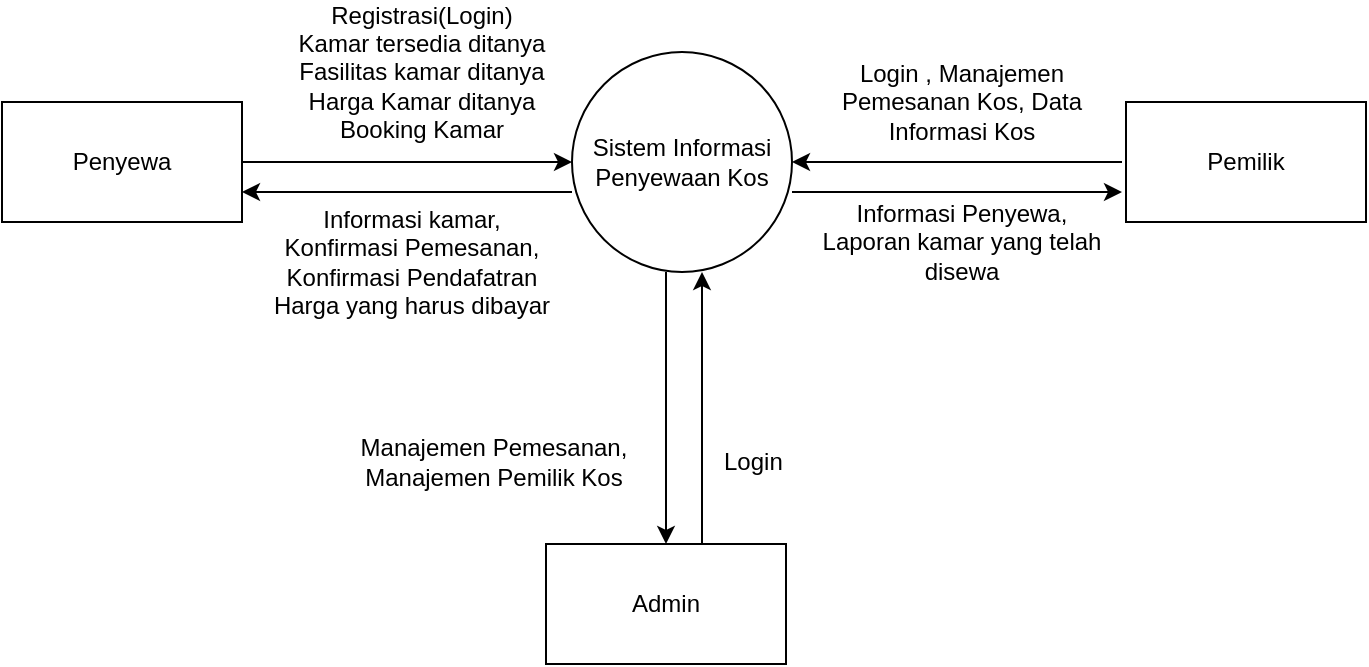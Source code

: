 <mxfile version="15.8.0" type="github"><diagram id="1oLd_nDnCgmFbDjfjI7a" name="Page-1"><mxGraphModel dx="1080" dy="393" grid="1" gridSize="10" guides="1" tooltips="1" connect="1" arrows="1" fold="1" page="1" pageScale="1" pageWidth="850" pageHeight="1100" math="0" shadow="0"><root><mxCell id="0"/><mxCell id="1" parent="0"/><mxCell id="NlFB-RgkEYWLbJ5G8Tq_-6" style="edgeStyle=orthogonalEdgeStyle;rounded=0;orthogonalLoop=1;jettySize=auto;html=1;" edge="1" parent="1"><mxGeometry relative="1" as="geometry"><mxPoint x="365" y="210" as="sourcePoint"/><mxPoint x="200" y="210" as="targetPoint"/></mxGeometry></mxCell><mxCell id="NlFB-RgkEYWLbJ5G8Tq_-16" style="edgeStyle=orthogonalEdgeStyle;rounded=0;orthogonalLoop=1;jettySize=auto;html=1;entryX=0.5;entryY=0;entryDx=0;entryDy=0;" edge="1" parent="1" target="NlFB-RgkEYWLbJ5G8Tq_-14"><mxGeometry relative="1" as="geometry"><mxPoint x="412" y="250" as="sourcePoint"/><mxPoint x="412" y="360" as="targetPoint"/><Array as="points"><mxPoint x="412" y="380"/></Array></mxGeometry></mxCell><mxCell id="NlFB-RgkEYWLbJ5G8Tq_-1" value="Sistem Informasi Penyewaan Kos" style="ellipse;whiteSpace=wrap;html=1;aspect=fixed;" vertex="1" parent="1"><mxGeometry x="365" y="140" width="110" height="110" as="geometry"/></mxCell><mxCell id="NlFB-RgkEYWLbJ5G8Tq_-5" style="edgeStyle=orthogonalEdgeStyle;rounded=0;orthogonalLoop=1;jettySize=auto;html=1;entryX=0;entryY=0.5;entryDx=0;entryDy=0;" edge="1" parent="1" source="NlFB-RgkEYWLbJ5G8Tq_-3" target="NlFB-RgkEYWLbJ5G8Tq_-1"><mxGeometry relative="1" as="geometry"/></mxCell><mxCell id="NlFB-RgkEYWLbJ5G8Tq_-3" value="Penyewa" style="rounded=0;whiteSpace=wrap;html=1;" vertex="1" parent="1"><mxGeometry x="80" y="165" width="120" height="60" as="geometry"/></mxCell><mxCell id="NlFB-RgkEYWLbJ5G8Tq_-4" value="Pemilik" style="rounded=0;whiteSpace=wrap;html=1;" vertex="1" parent="1"><mxGeometry x="642" y="165" width="120" height="60" as="geometry"/></mxCell><mxCell id="NlFB-RgkEYWLbJ5G8Tq_-7" style="edgeStyle=orthogonalEdgeStyle;rounded=0;orthogonalLoop=1;jettySize=auto;html=1;entryX=0;entryY=0.5;entryDx=0;entryDy=0;" edge="1" parent="1"><mxGeometry relative="1" as="geometry"><mxPoint x="475" y="210" as="sourcePoint"/><mxPoint x="640" y="210" as="targetPoint"/></mxGeometry></mxCell><mxCell id="NlFB-RgkEYWLbJ5G8Tq_-8" style="edgeStyle=orthogonalEdgeStyle;rounded=0;orthogonalLoop=1;jettySize=auto;html=1;" edge="1" parent="1"><mxGeometry relative="1" as="geometry"><mxPoint x="640" y="195" as="sourcePoint"/><mxPoint x="475" y="195" as="targetPoint"/></mxGeometry></mxCell><mxCell id="NlFB-RgkEYWLbJ5G8Tq_-9" value="Registrasi(Login)&lt;br&gt;Kamar tersedia ditanya&lt;br&gt;Fasilitas kamar ditanya&lt;br&gt;Harga Kamar ditanya&lt;br&gt;Booking Kamar" style="text;html=1;strokeColor=none;fillColor=none;align=center;verticalAlign=middle;whiteSpace=wrap;rounded=0;" vertex="1" parent="1"><mxGeometry x="210" y="135" width="160" height="30" as="geometry"/></mxCell><mxCell id="NlFB-RgkEYWLbJ5G8Tq_-10" value="Informasi Penyewa, &lt;br&gt;Laporan kamar yang telah disewa" style="text;html=1;strokeColor=none;fillColor=none;align=center;verticalAlign=middle;whiteSpace=wrap;rounded=0;" vertex="1" parent="1"><mxGeometry x="475" y="220" width="170" height="30" as="geometry"/></mxCell><mxCell id="NlFB-RgkEYWLbJ5G8Tq_-12" value="Login , Manajemen Pemesanan Kos, Data Informasi Kos" style="text;html=1;strokeColor=none;fillColor=none;align=center;verticalAlign=middle;whiteSpace=wrap;rounded=0;" vertex="1" parent="1"><mxGeometry x="475" y="150" width="170" height="30" as="geometry"/></mxCell><mxCell id="NlFB-RgkEYWLbJ5G8Tq_-13" value="Informasi kamar,&lt;br&gt;Konfirmasi Pemesanan,&lt;br&gt;Konfirmasi Pendafatran&lt;br&gt;Harga yang harus dibayar" style="text;html=1;strokeColor=none;fillColor=none;align=center;verticalAlign=middle;whiteSpace=wrap;rounded=0;" vertex="1" parent="1"><mxGeometry x="200" y="230" width="170" height="30" as="geometry"/></mxCell><mxCell id="NlFB-RgkEYWLbJ5G8Tq_-15" style="edgeStyle=orthogonalEdgeStyle;rounded=0;orthogonalLoop=1;jettySize=auto;html=1;entryX=0.5;entryY=1;entryDx=0;entryDy=0;exitX=0.65;exitY=0.017;exitDx=0;exitDy=0;exitPerimeter=0;" edge="1" parent="1" source="NlFB-RgkEYWLbJ5G8Tq_-14"><mxGeometry relative="1" as="geometry"><mxPoint x="430" y="380" as="sourcePoint"/><mxPoint x="430" y="250" as="targetPoint"/></mxGeometry></mxCell><mxCell id="NlFB-RgkEYWLbJ5G8Tq_-14" value="Admin" style="rounded=0;whiteSpace=wrap;html=1;" vertex="1" parent="1"><mxGeometry x="352" y="386" width="120" height="60" as="geometry"/></mxCell><mxCell id="NlFB-RgkEYWLbJ5G8Tq_-17" value="Login" style="text;html=1;strokeColor=none;fillColor=none;align=left;verticalAlign=middle;whiteSpace=wrap;rounded=0;" vertex="1" parent="1"><mxGeometry x="439" y="330" width="170" height="30" as="geometry"/></mxCell><mxCell id="NlFB-RgkEYWLbJ5G8Tq_-18" value="Manajemen Pemesanan,&lt;br&gt;Manajemen Pemilik Kos" style="text;html=1;strokeColor=none;fillColor=none;align=center;verticalAlign=middle;whiteSpace=wrap;rounded=0;" vertex="1" parent="1"><mxGeometry x="241" y="330" width="170" height="30" as="geometry"/></mxCell></root></mxGraphModel></diagram></mxfile>